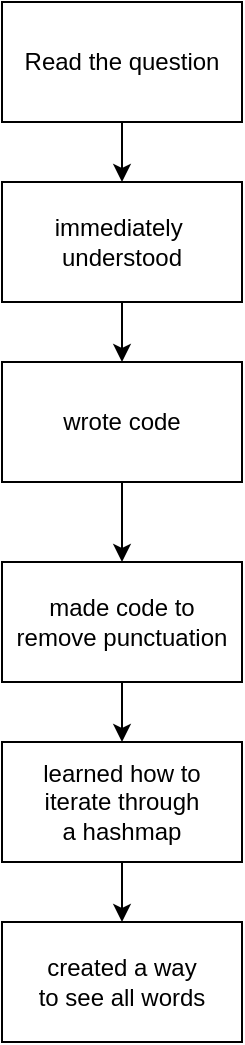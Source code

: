<mxfile version="28.1.2">
  <diagram name="Page-1" id="Pdlwb4AoUmQIS2xpMOZw">
    <mxGraphModel dx="872" dy="668" grid="1" gridSize="10" guides="1" tooltips="1" connect="1" arrows="1" fold="1" page="1" pageScale="1" pageWidth="850" pageHeight="1100" math="0" shadow="0">
      <root>
        <mxCell id="0" />
        <mxCell id="1" parent="0" />
        <mxCell id="K0s_FNAEAg_kgB0jsf-3-4" value="" style="edgeStyle=orthogonalEdgeStyle;rounded=0;orthogonalLoop=1;jettySize=auto;html=1;" edge="1" parent="1" source="K0s_FNAEAg_kgB0jsf-3-1" target="K0s_FNAEAg_kgB0jsf-3-2">
          <mxGeometry relative="1" as="geometry" />
        </mxCell>
        <mxCell id="K0s_FNAEAg_kgB0jsf-3-1" value="Read the question" style="rounded=0;whiteSpace=wrap;html=1;" vertex="1" parent="1">
          <mxGeometry x="300" y="170" width="120" height="60" as="geometry" />
        </mxCell>
        <mxCell id="K0s_FNAEAg_kgB0jsf-3-8" value="" style="edgeStyle=orthogonalEdgeStyle;rounded=0;orthogonalLoop=1;jettySize=auto;html=1;" edge="1" parent="1" source="K0s_FNAEAg_kgB0jsf-3-2" target="K0s_FNAEAg_kgB0jsf-3-5">
          <mxGeometry relative="1" as="geometry" />
        </mxCell>
        <mxCell id="K0s_FNAEAg_kgB0jsf-3-2" value="immediately&amp;nbsp;&lt;br&gt;&lt;div&gt;understood&lt;/div&gt;" style="rounded=0;whiteSpace=wrap;html=1;" vertex="1" parent="1">
          <mxGeometry x="300" y="260" width="120" height="60" as="geometry" />
        </mxCell>
        <mxCell id="K0s_FNAEAg_kgB0jsf-3-9" value="" style="edgeStyle=orthogonalEdgeStyle;rounded=0;orthogonalLoop=1;jettySize=auto;html=1;" edge="1" parent="1" source="K0s_FNAEAg_kgB0jsf-3-5" target="K0s_FNAEAg_kgB0jsf-3-7">
          <mxGeometry relative="1" as="geometry" />
        </mxCell>
        <mxCell id="K0s_FNAEAg_kgB0jsf-3-5" value="wrote code" style="rounded=0;whiteSpace=wrap;html=1;" vertex="1" parent="1">
          <mxGeometry x="300" y="350" width="120" height="60" as="geometry" />
        </mxCell>
        <mxCell id="K0s_FNAEAg_kgB0jsf-3-11" value="" style="edgeStyle=orthogonalEdgeStyle;rounded=0;orthogonalLoop=1;jettySize=auto;html=1;" edge="1" parent="1" source="K0s_FNAEAg_kgB0jsf-3-7" target="K0s_FNAEAg_kgB0jsf-3-10">
          <mxGeometry relative="1" as="geometry" />
        </mxCell>
        <mxCell id="K0s_FNAEAg_kgB0jsf-3-7" value="made code to&lt;div&gt;remove punctuation&lt;/div&gt;" style="rounded=0;whiteSpace=wrap;html=1;" vertex="1" parent="1">
          <mxGeometry x="300" y="450" width="120" height="60" as="geometry" />
        </mxCell>
        <mxCell id="K0s_FNAEAg_kgB0jsf-3-13" value="" style="edgeStyle=orthogonalEdgeStyle;rounded=0;orthogonalLoop=1;jettySize=auto;html=1;" edge="1" parent="1" source="K0s_FNAEAg_kgB0jsf-3-10" target="K0s_FNAEAg_kgB0jsf-3-12">
          <mxGeometry relative="1" as="geometry" />
        </mxCell>
        <mxCell id="K0s_FNAEAg_kgB0jsf-3-10" value="learned how to&lt;div&gt;iterate through&lt;/div&gt;&lt;div&gt;a hashmap&lt;/div&gt;" style="rounded=0;whiteSpace=wrap;html=1;" vertex="1" parent="1">
          <mxGeometry x="300" y="540" width="120" height="60" as="geometry" />
        </mxCell>
        <mxCell id="K0s_FNAEAg_kgB0jsf-3-12" value="created a way&lt;div&gt;to see all words&lt;/div&gt;" style="rounded=0;whiteSpace=wrap;html=1;" vertex="1" parent="1">
          <mxGeometry x="300" y="630" width="120" height="60" as="geometry" />
        </mxCell>
      </root>
    </mxGraphModel>
  </diagram>
</mxfile>
